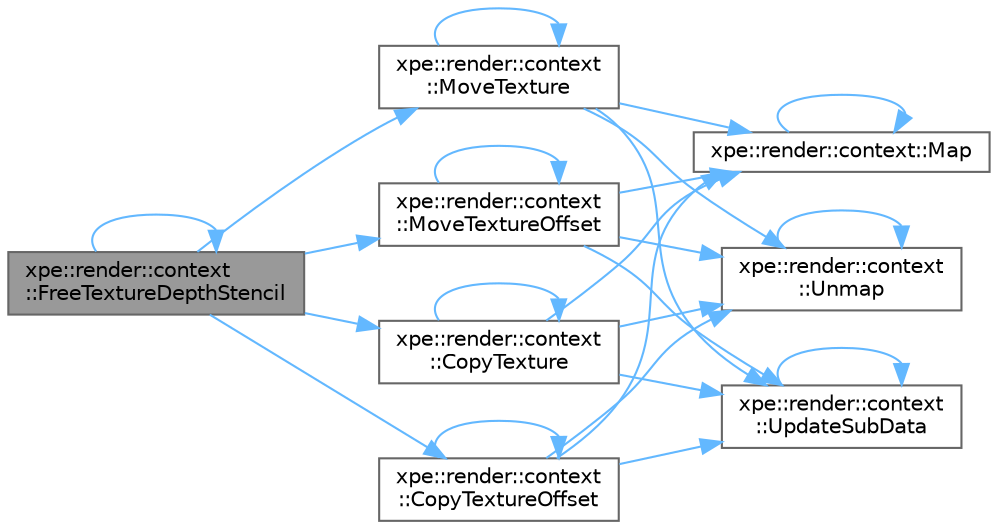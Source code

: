 digraph "xpe::render::context::FreeTextureDepthStencil"
{
 // LATEX_PDF_SIZE
  bgcolor="transparent";
  edge [fontname=Helvetica,fontsize=10,labelfontname=Helvetica,labelfontsize=10];
  node [fontname=Helvetica,fontsize=10,shape=box,height=0.2,width=0.4];
  rankdir="LR";
  Node1 [id="Node000001",label="xpe::render::context\l::FreeTextureDepthStencil",height=0.2,width=0.4,color="gray40", fillcolor="grey60", style="filled", fontcolor="black",tooltip=" "];
  Node1 -> Node2 [id="edge49_Node000001_Node000002",color="steelblue1",style="solid",tooltip=" "];
  Node2 [id="Node000002",label="xpe::render::context\l::CopyTexture",height=0.2,width=0.4,color="grey40", fillcolor="white", style="filled",URL="$namespacexpe_1_1render_1_1context.html#ad3910232ff154a7f62321718e26b25ef",tooltip=" "];
  Node2 -> Node2 [id="edge50_Node000002_Node000002",color="steelblue1",style="solid",tooltip=" "];
  Node2 -> Node3 [id="edge51_Node000002_Node000003",color="steelblue1",style="solid",tooltip=" "];
  Node3 [id="Node000003",label="xpe::render::context::Map",height=0.2,width=0.4,color="grey40", fillcolor="white", style="filled",URL="$namespacexpe_1_1render_1_1context.html#a4307865df88da4fb54e36f929b6f88a5",tooltip=" "];
  Node3 -> Node3 [id="edge52_Node000003_Node000003",color="steelblue1",style="solid",tooltip=" "];
  Node2 -> Node4 [id="edge53_Node000002_Node000004",color="steelblue1",style="solid",tooltip=" "];
  Node4 [id="Node000004",label="xpe::render::context\l::Unmap",height=0.2,width=0.4,color="grey40", fillcolor="white", style="filled",URL="$namespacexpe_1_1render_1_1context.html#a32b89671df27bd47193c116873b60f3e",tooltip=" "];
  Node4 -> Node4 [id="edge54_Node000004_Node000004",color="steelblue1",style="solid",tooltip=" "];
  Node2 -> Node5 [id="edge55_Node000002_Node000005",color="steelblue1",style="solid",tooltip=" "];
  Node5 [id="Node000005",label="xpe::render::context\l::UpdateSubData",height=0.2,width=0.4,color="grey40", fillcolor="white", style="filled",URL="$namespacexpe_1_1render_1_1context.html#aada76b8212676ccbb3ad3e364b42f80e",tooltip=" "];
  Node5 -> Node5 [id="edge56_Node000005_Node000005",color="steelblue1",style="solid",tooltip=" "];
  Node1 -> Node6 [id="edge57_Node000001_Node000006",color="steelblue1",style="solid",tooltip=" "];
  Node6 [id="Node000006",label="xpe::render::context\l::CopyTextureOffset",height=0.2,width=0.4,color="grey40", fillcolor="white", style="filled",URL="$namespacexpe_1_1render_1_1context.html#a0c17c312b353723b43af3a1cf5407f13",tooltip=" "];
  Node6 -> Node6 [id="edge58_Node000006_Node000006",color="steelblue1",style="solid",tooltip=" "];
  Node6 -> Node3 [id="edge59_Node000006_Node000003",color="steelblue1",style="solid",tooltip=" "];
  Node6 -> Node4 [id="edge60_Node000006_Node000004",color="steelblue1",style="solid",tooltip=" "];
  Node6 -> Node5 [id="edge61_Node000006_Node000005",color="steelblue1",style="solid",tooltip=" "];
  Node1 -> Node1 [id="edge62_Node000001_Node000001",color="steelblue1",style="solid",tooltip=" "];
  Node1 -> Node7 [id="edge63_Node000001_Node000007",color="steelblue1",style="solid",tooltip=" "];
  Node7 [id="Node000007",label="xpe::render::context\l::MoveTexture",height=0.2,width=0.4,color="grey40", fillcolor="white", style="filled",URL="$namespacexpe_1_1render_1_1context.html#a3faab955dbc785ed504ae513dbc7389e",tooltip=" "];
  Node7 -> Node3 [id="edge64_Node000007_Node000003",color="steelblue1",style="solid",tooltip=" "];
  Node7 -> Node7 [id="edge65_Node000007_Node000007",color="steelblue1",style="solid",tooltip=" "];
  Node7 -> Node4 [id="edge66_Node000007_Node000004",color="steelblue1",style="solid",tooltip=" "];
  Node7 -> Node5 [id="edge67_Node000007_Node000005",color="steelblue1",style="solid",tooltip=" "];
  Node1 -> Node8 [id="edge68_Node000001_Node000008",color="steelblue1",style="solid",tooltip=" "];
  Node8 [id="Node000008",label="xpe::render::context\l::MoveTextureOffset",height=0.2,width=0.4,color="grey40", fillcolor="white", style="filled",URL="$namespacexpe_1_1render_1_1context.html#aec880a263a1e58be5380fe1aeb9c4462",tooltip=" "];
  Node8 -> Node3 [id="edge69_Node000008_Node000003",color="steelblue1",style="solid",tooltip=" "];
  Node8 -> Node8 [id="edge70_Node000008_Node000008",color="steelblue1",style="solid",tooltip=" "];
  Node8 -> Node4 [id="edge71_Node000008_Node000004",color="steelblue1",style="solid",tooltip=" "];
  Node8 -> Node5 [id="edge72_Node000008_Node000005",color="steelblue1",style="solid",tooltip=" "];
}
